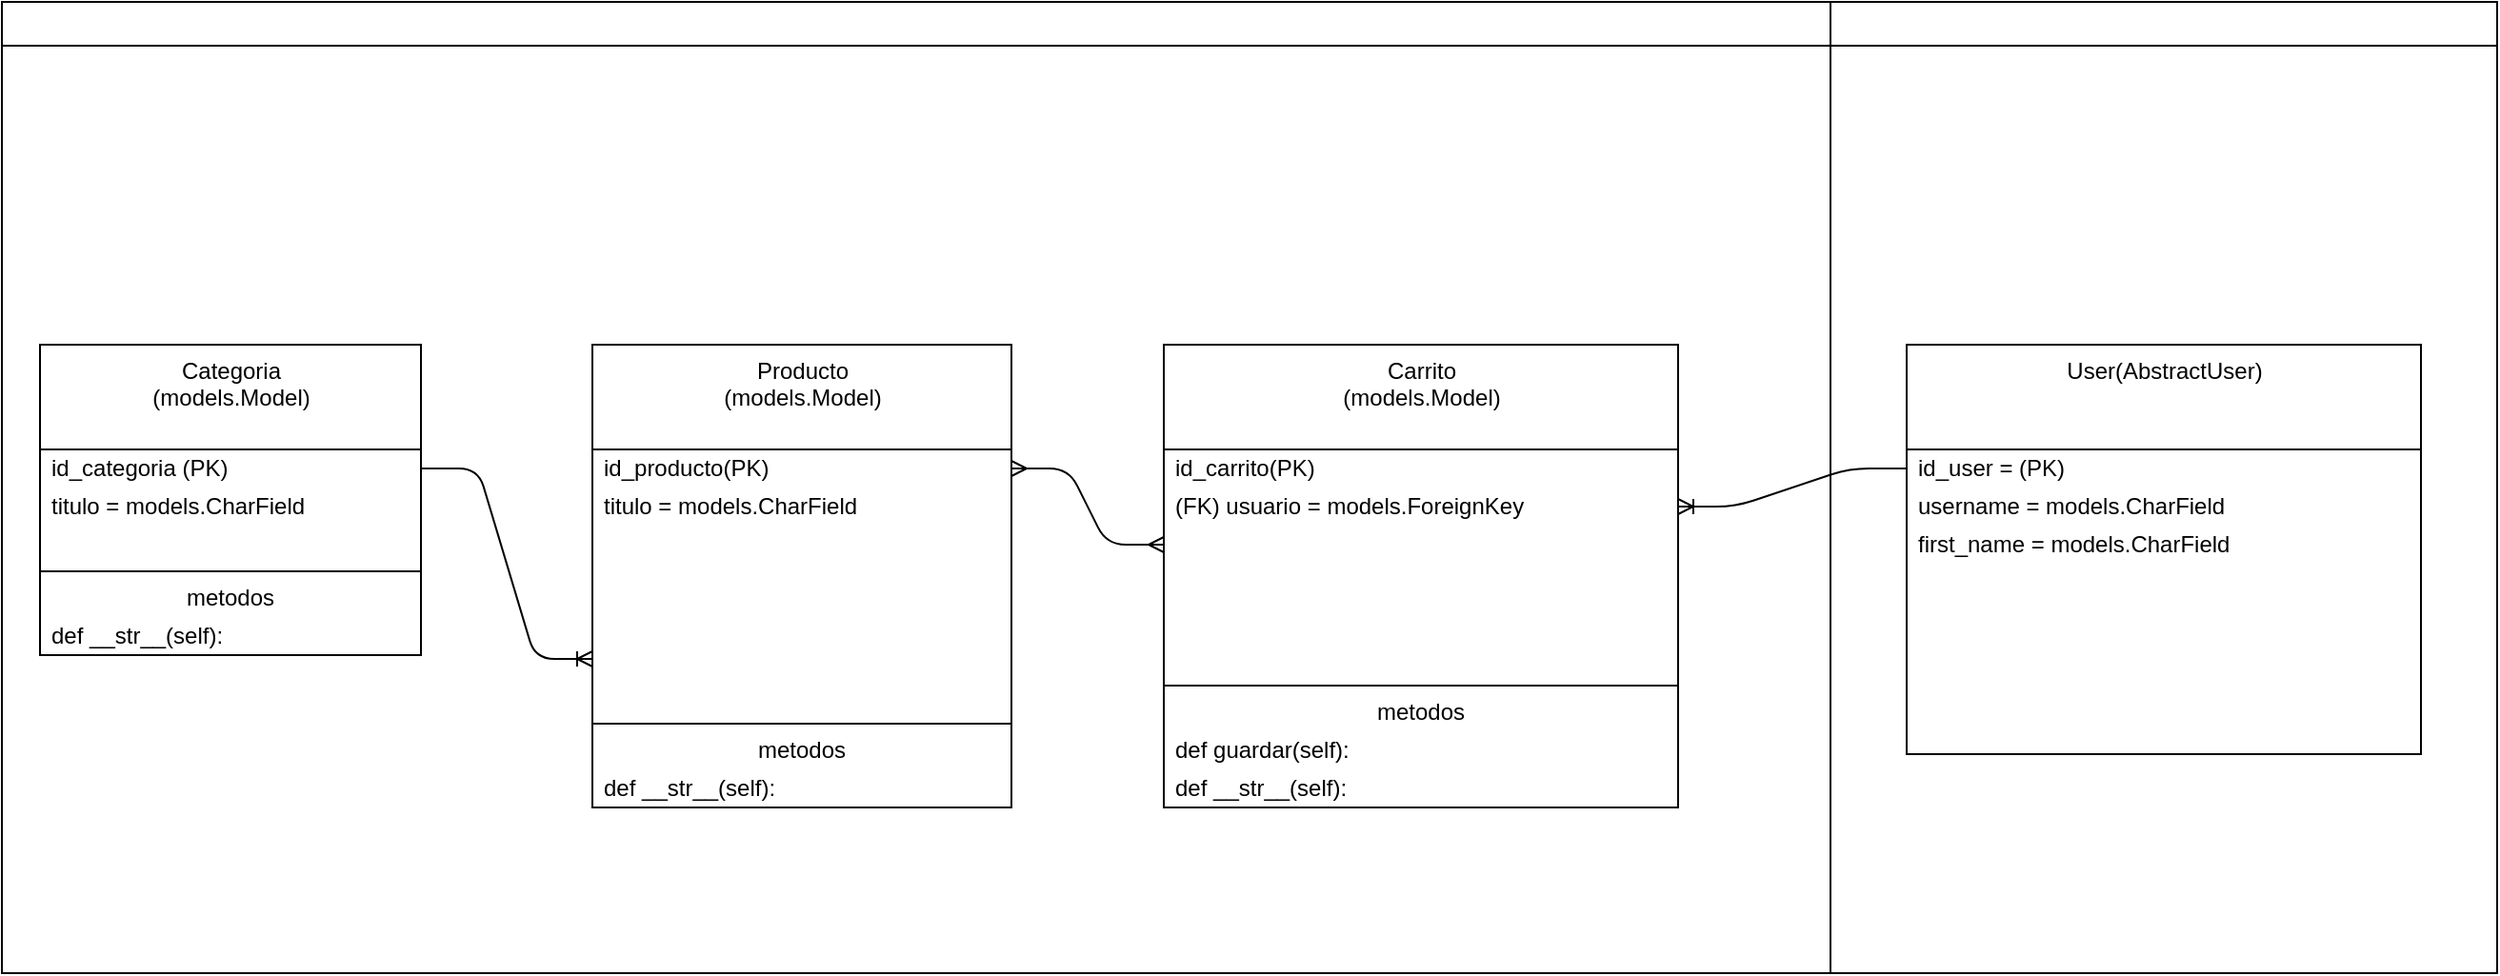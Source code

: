 <mxfile>
    <diagram id="FB8u2So5yWHlKUNMPhv6" name="Página-1">
        <mxGraphModel dx="1696" dy="467" grid="1" gridSize="10" guides="1" tooltips="1" connect="1" arrows="1" fold="1" page="0" pageScale="1" pageWidth="827" pageHeight="1169" math="0" shadow="0">
            <root>
                <mxCell id="0"/>
                <mxCell id="1" parent="0"/>
                <mxCell id="64" value="" style="edgeStyle=entityRelationEdgeStyle;fontSize=12;html=1;endArrow=ERoneToMany;fontColor=#FFFFFF;entryX=1;entryY=0.5;entryDx=0;entryDy=0;exitX=0;exitY=0.5;exitDx=0;exitDy=0;" parent="1" source="62" target="40" edge="1">
                    <mxGeometry width="100" height="100" relative="1" as="geometry">
                        <mxPoint x="340" y="370" as="sourcePoint"/>
                        <mxPoint x="440" y="270" as="targetPoint"/>
                    </mxGeometry>
                </mxCell>
                <mxCell id="66" value="Nuestro modelo de datos" style="swimlane;fontColor=#FFFFFF;" parent="1" vertex="1">
                    <mxGeometry x="-420" y="160" width="960" height="510" as="geometry"/>
                </mxCell>
                <mxCell id="26" value="Producto&lt;br&gt;(models.Model)" style="swimlane;fontStyle=0;align=center;verticalAlign=top;childLayout=stackLayout;horizontal=1;startSize=55;horizontalStack=0;resizeParent=1;resizeParentMax=0;resizeLast=0;collapsible=0;marginBottom=0;html=1;" parent="66" vertex="1">
                    <mxGeometry x="310" y="180" width="220" height="243" as="geometry"/>
                </mxCell>
                <mxCell id="27" value="id_producto(PK)" style="text;html=1;strokeColor=none;fillColor=none;align=left;verticalAlign=middle;spacingLeft=4;spacingRight=4;overflow=hidden;rotatable=0;points=[[0,0.5],[1,0.5]];portConstraint=eastwest;" parent="26" vertex="1">
                    <mxGeometry y="55" width="220" height="20" as="geometry"/>
                </mxCell>
                <mxCell id="28" value="titulo = models.CharField" style="text;html=1;strokeColor=none;fillColor=none;align=left;verticalAlign=middle;spacingLeft=4;spacingRight=4;overflow=hidden;rotatable=0;points=[[0,0.5],[1,0.5]];portConstraint=eastwest;" parent="26" vertex="1">
                    <mxGeometry y="75" width="220" height="20" as="geometry"/>
                </mxCell>
                <mxCell id="29" value="imagen = models.FileField" style="text;html=1;strokeColor=none;fillColor=none;align=left;verticalAlign=middle;spacingLeft=4;spacingRight=4;overflow=hidden;rotatable=0;points=[[0,0.5],[1,0.5]];portConstraint=eastwest;fontColor=#FFFFFF;" parent="26" vertex="1">
                    <mxGeometry y="95" width="220" height="20" as="geometry"/>
                </mxCell>
                <mxCell id="37" value="descripcion = models.TextField" style="text;html=1;strokeColor=none;fillColor=none;align=left;verticalAlign=middle;spacingLeft=4;spacingRight=4;overflow=hidden;rotatable=0;points=[[0,0.5],[1,0.5]];portConstraint=eastwest;fontColor=#FFFFFF;" parent="26" vertex="1">
                    <mxGeometry y="115" width="220" height="20" as="geometry"/>
                </mxCell>
                <mxCell id="36" value="precio = models.FloatField" style="text;html=1;strokeColor=none;fillColor=none;align=left;verticalAlign=middle;spacingLeft=4;spacingRight=4;overflow=hidden;rotatable=0;points=[[0,0.5],[1,0.5]];portConstraint=eastwest;fontColor=#FFFFFF;" parent="26" vertex="1">
                    <mxGeometry y="135" width="220" height="20" as="geometry"/>
                </mxCell>
                <mxCell id="35" value="(FK)categoria = models.ForeingKey" style="text;html=1;strokeColor=none;fillColor=none;align=left;verticalAlign=middle;spacingLeft=4;spacingRight=4;overflow=hidden;rotatable=0;points=[[0,0.5],[1,0.5]];portConstraint=eastwest;fontColor=#FFFFFF;" parent="26" vertex="1">
                    <mxGeometry y="155" width="220" height="20" as="geometry"/>
                </mxCell>
                <mxCell id="34" style="text;html=1;strokeColor=none;fillColor=none;align=left;verticalAlign=middle;spacingLeft=4;spacingRight=4;overflow=hidden;rotatable=0;points=[[0,0.5],[1,0.5]];portConstraint=eastwest;fontColor=#FFFFFF;" parent="26" vertex="1">
                    <mxGeometry y="175" width="220" height="20" as="geometry"/>
                </mxCell>
                <mxCell id="30" value="" style="line;strokeWidth=1;fillColor=none;align=left;verticalAlign=middle;spacingTop=-1;spacingLeft=3;spacingRight=3;rotatable=0;labelPosition=right;points=[];portConstraint=eastwest;" parent="26" vertex="1">
                    <mxGeometry y="195" width="220" height="8" as="geometry"/>
                </mxCell>
                <mxCell id="31" value="metodos" style="text;html=1;strokeColor=none;fillColor=none;align=center;verticalAlign=middle;spacingLeft=4;spacingRight=4;overflow=hidden;rotatable=0;points=[[0,0.5],[1,0.5]];portConstraint=eastwest;" parent="26" vertex="1">
                    <mxGeometry y="203" width="220" height="20" as="geometry"/>
                </mxCell>
                <mxCell id="32" value="def __str__(self):" style="text;html=1;strokeColor=none;fillColor=none;align=left;verticalAlign=middle;spacingLeft=4;spacingRight=4;overflow=hidden;rotatable=0;points=[[0,0.5],[1,0.5]];portConstraint=eastwest;" parent="26" vertex="1">
                    <mxGeometry y="223" width="220" height="20" as="geometry"/>
                </mxCell>
                <mxCell id="38" value="Carrito&lt;br&gt;(models.Model)" style="swimlane;fontStyle=0;align=center;verticalAlign=top;childLayout=stackLayout;horizontal=1;startSize=55;horizontalStack=0;resizeParent=1;resizeParentMax=0;resizeLast=0;collapsible=0;marginBottom=0;html=1;" parent="66" vertex="1">
                    <mxGeometry x="610" y="180" width="270" height="243" as="geometry"/>
                </mxCell>
                <mxCell id="39" value="id_carrito(PK)" style="text;html=1;strokeColor=none;fillColor=none;align=left;verticalAlign=middle;spacingLeft=4;spacingRight=4;overflow=hidden;rotatable=0;points=[[0,0.5],[1,0.5]];portConstraint=eastwest;" parent="38" vertex="1">
                    <mxGeometry y="55" width="270" height="20" as="geometry"/>
                </mxCell>
                <mxCell id="40" value="(FK) usuario = models.ForeignKey" style="text;html=1;strokeColor=none;fillColor=none;align=left;verticalAlign=middle;spacingLeft=4;spacingRight=4;overflow=hidden;rotatable=0;points=[[0,0.5],[1,0.5]];portConstraint=eastwest;" parent="38" vertex="1">
                    <mxGeometry y="75" width="270" height="20" as="geometry"/>
                </mxCell>
                <mxCell id="41" value="lista = models.ManyToManyFields(Producto)" style="text;html=1;strokeColor=none;fillColor=none;align=left;verticalAlign=middle;spacingLeft=4;spacingRight=4;overflow=hidden;rotatable=0;points=[[0,0.5],[1,0.5]];portConstraint=eastwest;fontColor=#FFFFFF;" parent="38" vertex="1">
                    <mxGeometry y="95" width="270" height="20" as="geometry"/>
                </mxCell>
                <mxCell id="42" value="total = models.FloatField" style="text;html=1;strokeColor=none;fillColor=none;align=left;verticalAlign=middle;spacingLeft=4;spacingRight=4;overflow=hidden;rotatable=0;points=[[0,0.5],[1,0.5]];portConstraint=eastwest;fontColor=#FFFFFF;" parent="38" vertex="1">
                    <mxGeometry y="115" width="270" height="20" as="geometry"/>
                </mxCell>
                <mxCell id="43" value="enviado = models.BooleanField" style="text;html=1;strokeColor=none;fillColor=none;align=left;verticalAlign=middle;spacingLeft=4;spacingRight=4;overflow=hidden;rotatable=0;points=[[0,0.5],[1,0.5]];portConstraint=eastwest;fontColor=#FFFFFF;" parent="38" vertex="1">
                    <mxGeometry y="135" width="270" height="20" as="geometry"/>
                </mxCell>
                <mxCell id="45" style="text;html=1;strokeColor=none;fillColor=none;align=left;verticalAlign=middle;spacingLeft=4;spacingRight=4;overflow=hidden;rotatable=0;points=[[0,0.5],[1,0.5]];portConstraint=eastwest;fontColor=#FFFFFF;" parent="38" vertex="1">
                    <mxGeometry y="155" width="270" height="20" as="geometry"/>
                </mxCell>
                <mxCell id="46" value="" style="line;strokeWidth=1;fillColor=none;align=left;verticalAlign=middle;spacingTop=-1;spacingLeft=3;spacingRight=3;rotatable=0;labelPosition=right;points=[];portConstraint=eastwest;" parent="38" vertex="1">
                    <mxGeometry y="175" width="270" height="8" as="geometry"/>
                </mxCell>
                <mxCell id="47" value="metodos" style="text;html=1;strokeColor=none;fillColor=none;align=center;verticalAlign=middle;spacingLeft=4;spacingRight=4;overflow=hidden;rotatable=0;points=[[0,0.5],[1,0.5]];portConstraint=eastwest;" parent="38" vertex="1">
                    <mxGeometry y="183" width="270" height="20" as="geometry"/>
                </mxCell>
                <mxCell id="49" value="def guardar(self):" style="text;html=1;strokeColor=none;fillColor=none;align=left;verticalAlign=middle;spacingLeft=4;spacingRight=4;overflow=hidden;rotatable=0;points=[[0,0.5],[1,0.5]];portConstraint=eastwest;" parent="38" vertex="1">
                    <mxGeometry y="203" width="270" height="20" as="geometry"/>
                </mxCell>
                <mxCell id="48" value="def __str__(self):" style="text;html=1;strokeColor=none;fillColor=none;align=left;verticalAlign=middle;spacingLeft=4;spacingRight=4;overflow=hidden;rotatable=0;points=[[0,0.5],[1,0.5]];portConstraint=eastwest;" parent="38" vertex="1">
                    <mxGeometry y="223" width="270" height="20" as="geometry"/>
                </mxCell>
                <mxCell id="63" value="" style="edgeStyle=entityRelationEdgeStyle;fontSize=12;html=1;endArrow=ERmany;startArrow=ERmany;fontColor=#FFFFFF;entryX=0;entryY=0.5;entryDx=0;entryDy=0;exitX=1;exitY=0.5;exitDx=0;exitDy=0;" parent="66" source="27" target="41" edge="1">
                    <mxGeometry width="100" height="100" relative="1" as="geometry">
                        <mxPoint x="610" y="400" as="sourcePoint"/>
                        <mxPoint x="710" y="300" as="targetPoint"/>
                    </mxGeometry>
                </mxCell>
                <mxCell id="2" value="Categoria&lt;br&gt;(models.Model)" style="swimlane;fontStyle=0;align=center;verticalAlign=top;childLayout=stackLayout;horizontal=1;startSize=55;horizontalStack=0;resizeParent=1;resizeParentMax=0;resizeLast=0;collapsible=0;marginBottom=0;html=1;" parent="66" vertex="1">
                    <mxGeometry x="20" y="180" width="200" height="163" as="geometry"/>
                </mxCell>
                <mxCell id="3" value="id_categoria (PK)" style="text;html=1;strokeColor=none;fillColor=none;align=left;verticalAlign=middle;spacingLeft=4;spacingRight=4;overflow=hidden;rotatable=0;points=[[0,0.5],[1,0.5]];portConstraint=eastwest;" parent="2" vertex="1">
                    <mxGeometry y="55" width="200" height="20" as="geometry"/>
                </mxCell>
                <mxCell id="4" value="titulo = models.CharField" style="text;html=1;strokeColor=none;fillColor=none;align=left;verticalAlign=middle;spacingLeft=4;spacingRight=4;overflow=hidden;rotatable=0;points=[[0,0.5],[1,0.5]];portConstraint=eastwest;" parent="2" vertex="1">
                    <mxGeometry y="75" width="200" height="20" as="geometry"/>
                </mxCell>
                <mxCell id="5" value="decripcion = models.TextField" style="text;html=1;strokeColor=none;fillColor=none;align=left;verticalAlign=middle;spacingLeft=4;spacingRight=4;overflow=hidden;rotatable=0;points=[[0,0.5],[1,0.5]];portConstraint=eastwest;fontColor=#FFFFFF;" parent="2" vertex="1">
                    <mxGeometry y="95" width="200" height="20" as="geometry"/>
                </mxCell>
                <mxCell id="7" value="" style="line;strokeWidth=1;fillColor=none;align=left;verticalAlign=middle;spacingTop=-1;spacingLeft=3;spacingRight=3;rotatable=0;labelPosition=right;points=[];portConstraint=eastwest;" parent="2" vertex="1">
                    <mxGeometry y="115" width="200" height="8" as="geometry"/>
                </mxCell>
                <mxCell id="8" value="metodos" style="text;html=1;strokeColor=none;fillColor=none;align=center;verticalAlign=middle;spacingLeft=4;spacingRight=4;overflow=hidden;rotatable=0;points=[[0,0.5],[1,0.5]];portConstraint=eastwest;" parent="2" vertex="1">
                    <mxGeometry y="123" width="200" height="20" as="geometry"/>
                </mxCell>
                <mxCell id="9" value="def __str__(self):" style="text;html=1;strokeColor=none;fillColor=none;align=left;verticalAlign=middle;spacingLeft=4;spacingRight=4;overflow=hidden;rotatable=0;points=[[0,0.5],[1,0.5]];portConstraint=eastwest;" parent="2" vertex="1">
                    <mxGeometry y="143" width="200" height="20" as="geometry"/>
                </mxCell>
                <mxCell id="65" value="" style="edgeStyle=entityRelationEdgeStyle;fontSize=12;html=1;endArrow=ERoneToMany;fontColor=#FFFFFF;exitX=1;exitY=0.5;exitDx=0;exitDy=0;entryX=0;entryY=0.5;entryDx=0;entryDy=0;" parent="66" source="3" target="35" edge="1">
                    <mxGeometry width="100" height="100" relative="1" as="geometry">
                        <mxPoint x="220" y="260" as="sourcePoint"/>
                        <mxPoint x="320" y="160" as="targetPoint"/>
                    </mxGeometry>
                </mxCell>
                <mxCell id="67" value="Clases por defecto de Django" style="swimlane;fontColor=#FFFFFF;" parent="1" vertex="1">
                    <mxGeometry x="540" y="160" width="350" height="510" as="geometry"/>
                </mxCell>
                <mxCell id="50" value="User(AbstractUser)" style="swimlane;fontStyle=0;align=center;verticalAlign=top;childLayout=stackLayout;horizontal=1;startSize=55;horizontalStack=0;resizeParent=1;resizeParentMax=0;resizeLast=0;collapsible=0;marginBottom=0;html=1;" parent="67" vertex="1">
                    <mxGeometry x="40" y="180" width="270" height="215" as="geometry"/>
                </mxCell>
                <mxCell id="62" value="id_user = (PK)" style="text;html=1;strokeColor=none;fillColor=none;align=left;verticalAlign=middle;spacingLeft=4;spacingRight=4;overflow=hidden;rotatable=0;points=[[0,0.5],[1,0.5]];portConstraint=eastwest;" parent="50" vertex="1">
                    <mxGeometry y="55" width="270" height="20" as="geometry"/>
                </mxCell>
                <mxCell id="51" value="username = models.CharField" style="text;html=1;strokeColor=none;fillColor=none;align=left;verticalAlign=middle;spacingLeft=4;spacingRight=4;overflow=hidden;rotatable=0;points=[[0,0.5],[1,0.5]];portConstraint=eastwest;" parent="50" vertex="1">
                    <mxGeometry y="75" width="270" height="20" as="geometry"/>
                </mxCell>
                <mxCell id="52" value="first_name = models.CharField" style="text;html=1;strokeColor=none;fillColor=none;align=left;verticalAlign=middle;spacingLeft=4;spacingRight=4;overflow=hidden;rotatable=0;points=[[0,0.5],[1,0.5]];portConstraint=eastwest;" parent="50" vertex="1">
                    <mxGeometry y="95" width="270" height="20" as="geometry"/>
                </mxCell>
                <mxCell id="53" value="last_name = models.CahrField" style="text;html=1;strokeColor=none;fillColor=none;align=left;verticalAlign=middle;spacingLeft=4;spacingRight=4;overflow=hidden;rotatable=0;points=[[0,0.5],[1,0.5]];portConstraint=eastwest;fontColor=#FFFFFF;" parent="50" vertex="1">
                    <mxGeometry y="115" width="270" height="20" as="geometry"/>
                </mxCell>
                <mxCell id="54" value="email = models.EmailField" style="text;html=1;strokeColor=none;fillColor=none;align=left;verticalAlign=middle;spacingLeft=4;spacingRight=4;overflow=hidden;rotatable=0;points=[[0,0.5],[1,0.5]];portConstraint=eastwest;fontColor=#FFFFFF;" parent="50" vertex="1">
                    <mxGeometry y="135" width="270" height="20" as="geometry"/>
                </mxCell>
                <mxCell id="55" value="is_staff = models.BoolenaField" style="text;html=1;strokeColor=none;fillColor=none;align=left;verticalAlign=middle;spacingLeft=4;spacingRight=4;overflow=hidden;rotatable=0;points=[[0,0.5],[1,0.5]];portConstraint=eastwest;fontColor=#FFFFFF;" parent="50" vertex="1">
                    <mxGeometry y="155" width="270" height="20" as="geometry"/>
                </mxCell>
                <mxCell id="56" value="is_active = models.BoolenaField" style="text;html=1;strokeColor=none;fillColor=none;align=left;verticalAlign=middle;spacingLeft=4;spacingRight=4;overflow=hidden;rotatable=0;points=[[0,0.5],[1,0.5]];portConstraint=eastwest;fontColor=#FFFFFF;" parent="50" vertex="1">
                    <mxGeometry y="175" width="270" height="20" as="geometry"/>
                </mxCell>
                <mxCell id="61" value="date_joined = models.DateTimeField" style="text;html=1;strokeColor=none;fillColor=none;align=left;verticalAlign=middle;spacingLeft=4;spacingRight=4;overflow=hidden;rotatable=0;points=[[0,0.5],[1,0.5]];portConstraint=eastwest;fontColor=#FFFFFF;" parent="50" vertex="1">
                    <mxGeometry y="195" width="270" height="20" as="geometry"/>
                </mxCell>
            </root>
        </mxGraphModel>
    </diagram>
</mxfile>